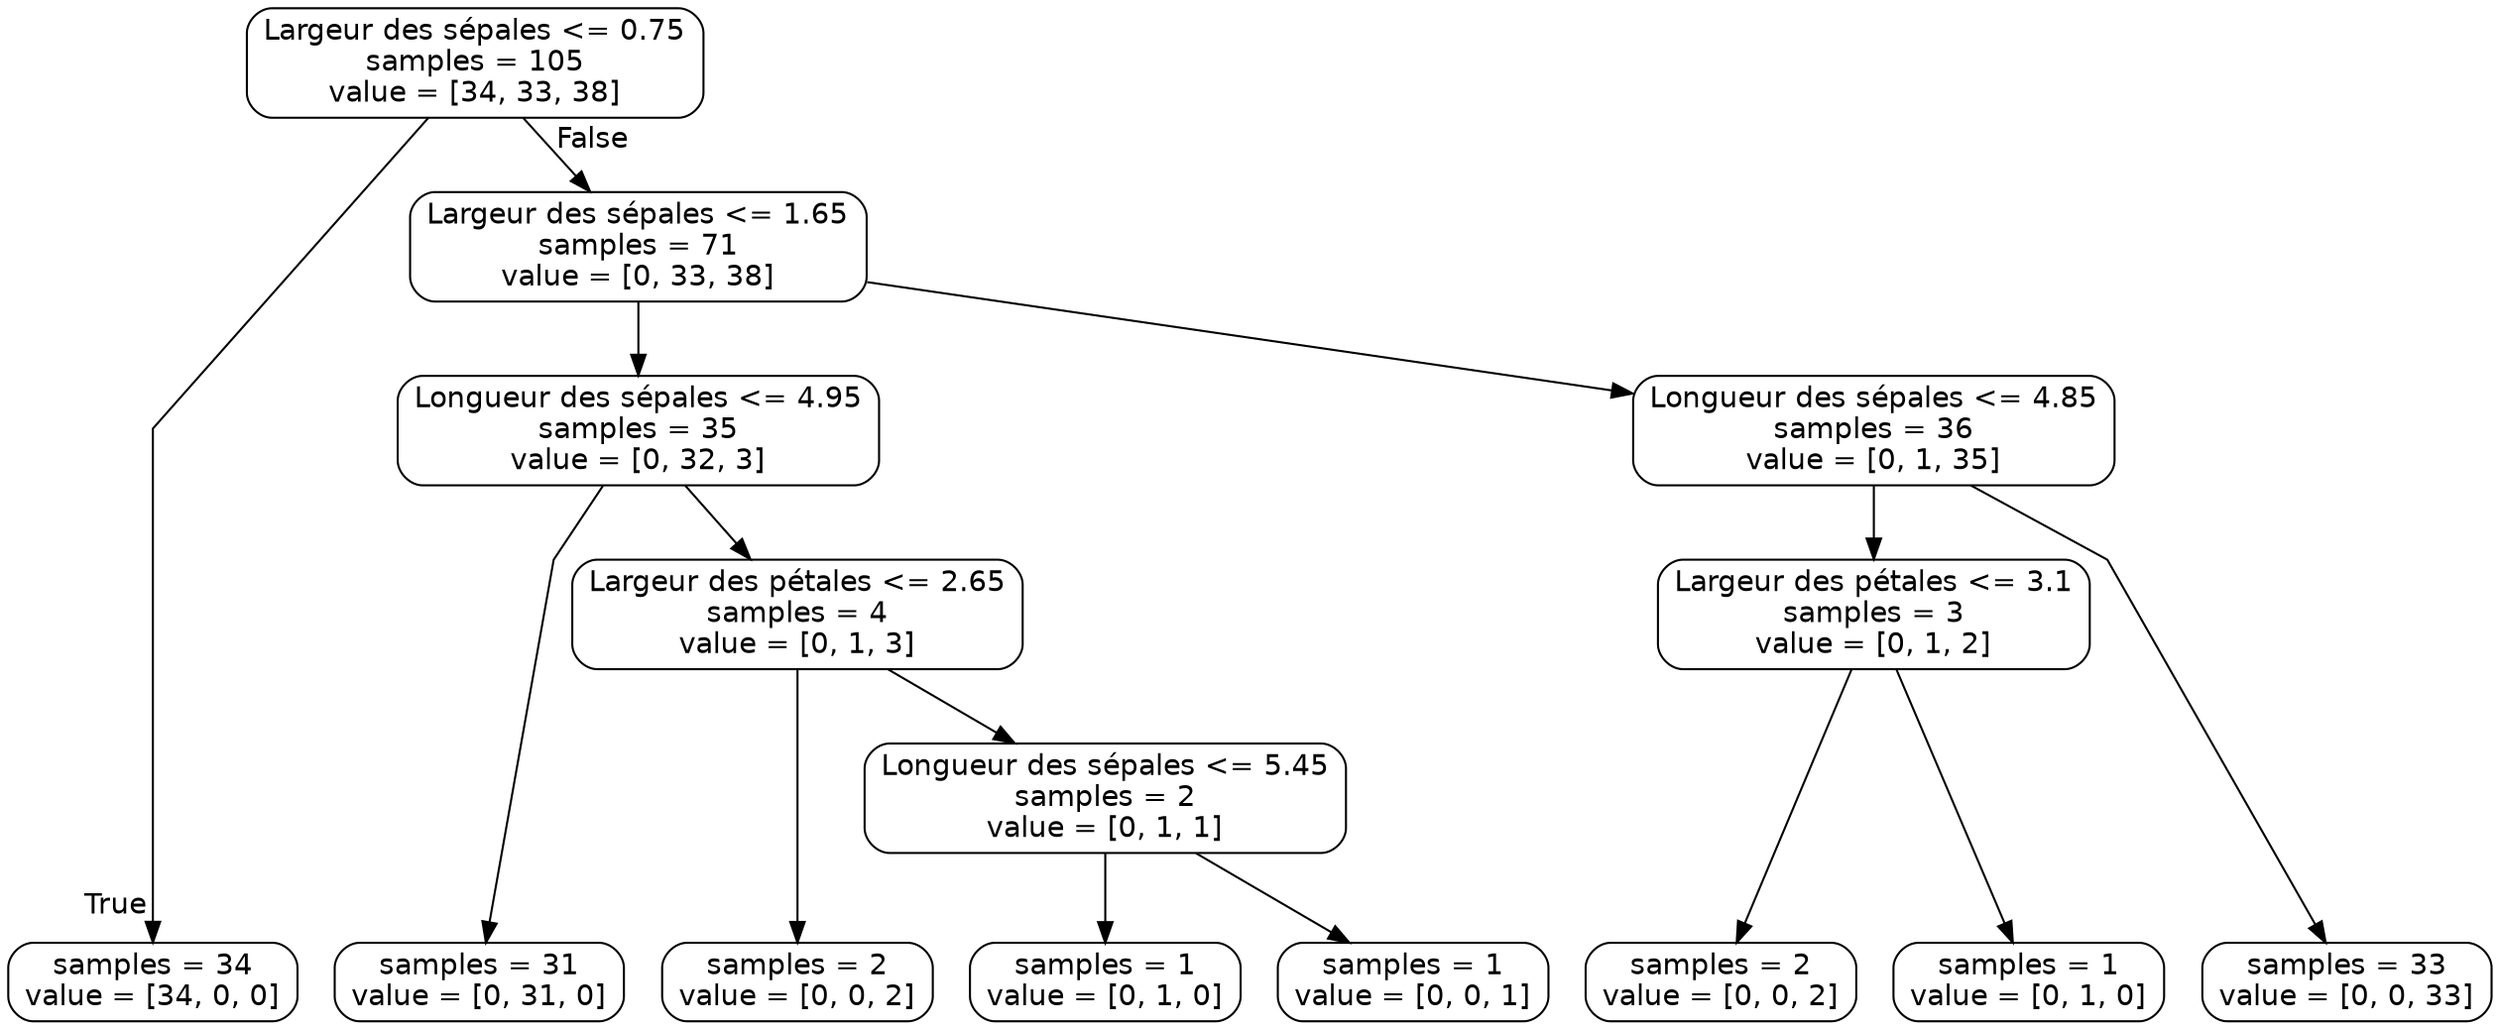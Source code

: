 digraph Tree {
node [shape=box, style="rounded", color="black", fontname=helvetica] ;
graph [ranksep=equally, splines=polyline] ;
edge [fontname=helvetica] ;
0 [label="Largeur des sépales <= 0.75\nsamples = 105\nvalue = [34, 33, 38]"] ;
1 [label="samples = 34\nvalue = [34, 0, 0]"] ;
0 -> 1 [labeldistance=2.5, labelangle=45, headlabel="True"] ;
2 [label="Largeur des sépales <= 1.65\nsamples = 71\nvalue = [0, 33, 38]"] ;
0 -> 2 [labeldistance=2.5, labelangle=-45, headlabel="False"] ;
3 [label="Longueur des sépales <= 4.95\nsamples = 35\nvalue = [0, 32, 3]"] ;
2 -> 3 ;
4 [label="samples = 31\nvalue = [0, 31, 0]"] ;
3 -> 4 ;
5 [label="Largeur des pétales <= 2.65\nsamples = 4\nvalue = [0, 1, 3]"] ;
3 -> 5 ;
6 [label="samples = 2\nvalue = [0, 0, 2]"] ;
5 -> 6 ;
7 [label="Longueur des sépales <= 5.45\nsamples = 2\nvalue = [0, 1, 1]"] ;
5 -> 7 ;
8 [label="samples = 1\nvalue = [0, 1, 0]"] ;
7 -> 8 ;
9 [label="samples = 1\nvalue = [0, 0, 1]"] ;
7 -> 9 ;
10 [label="Longueur des sépales <= 4.85\nsamples = 36\nvalue = [0, 1, 35]"] ;
2 -> 10 ;
11 [label="Largeur des pétales <= 3.1\nsamples = 3\nvalue = [0, 1, 2]"] ;
10 -> 11 ;
12 [label="samples = 2\nvalue = [0, 0, 2]"] ;
11 -> 12 ;
13 [label="samples = 1\nvalue = [0, 1, 0]"] ;
11 -> 13 ;
14 [label="samples = 33\nvalue = [0, 0, 33]"] ;
10 -> 14 ;
{rank=same ; 0} ;
{rank=same ; 2} ;
{rank=same ; 3; 10} ;
{rank=same ; 5; 11} ;
{rank=same ; 7} ;
{rank=same ; 1; 4; 6; 8; 9; 12; 13; 14} ;
}